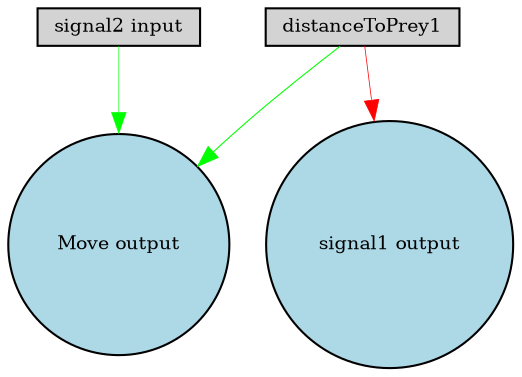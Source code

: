 digraph {
	node [fontsize=9 height=0.2 shape=circle width=0.2]
	distanceToPrey1 [fillcolor=lightgray shape=box style=filled]
	"signal2 input" [fillcolor=lightgray shape=box style=filled]
	"Move output" [fillcolor=lightblue style=filled]
	"signal1 output" [fillcolor=lightblue style=filled]
	distanceToPrey1 -> "signal1 output" [color=red penwidth=0.3593445801602245 style=solid]
	"signal2 input" -> "Move output" [color=green penwidth=0.31395153004821363 style=solid]
	distanceToPrey1 -> "Move output" [color=green penwidth=0.5120339443165027 style=solid]
}
